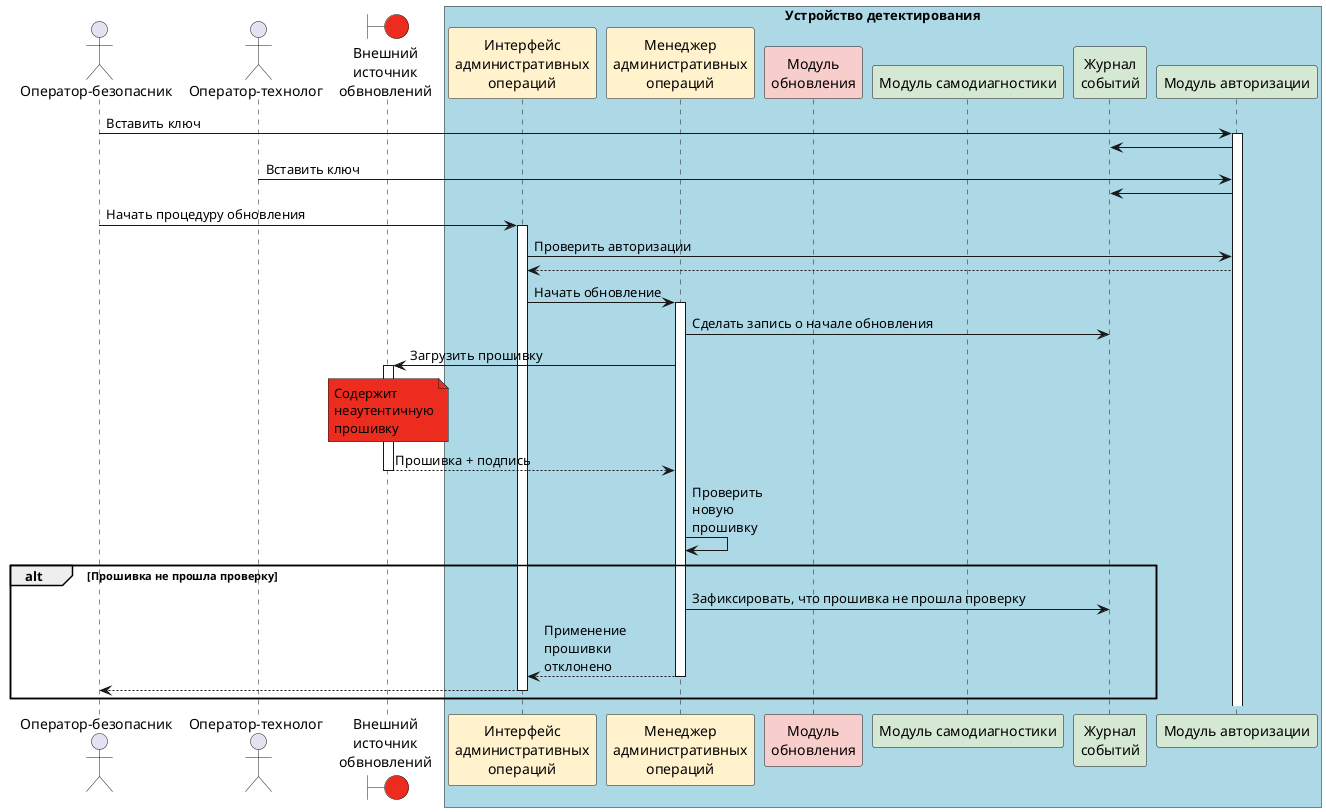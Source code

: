 @startuml Обновление настроек


actor "Оператор-безопасник" as so
actor "Оператор-технолог" as to
boundary "Внешний\nисточник\nобвновлений" as drive #eb2c1e
box "Устройство детектирования" #LightBlue
participant "Интерфейс\nадминистративных\nопераций" as aio #FFF2CC
participant "Менеджер\nадминистративных\nопераций" as manager #FFF2CC
participant "Модуль\nобновления" as updater #F8CECC
participant "Модуль самодиагностики" as selfdiag #D5E8D4
participant "Журнал\nсобытий" as journal #D5E8D4
participant "Модуль авторизации" as auth #D5E8D4
end box


so -> auth: Вставить ключ
activate auth
auth -> journal
to -> auth: Вставить ключ
auth -> journal

so -> aio: Начать процедуру обновления
activate aio
aio -> auth: Проверить авторизации
auth --> aio
aio -> manager: Начать обновление
activate manager
manager -> journal: Сделать запись о начале обновления
manager -> drive: Загрузить прошивку
activate drive
note over drive #eb2c1e: Содержит\nнеаутентичную\nпрошивку
drive --> manager: Прошивка + подпись
deactivate drive
manager -> manager: Проверить\nновую\nпрошивку
alt Прошивка не прошла проверку
    manager -> journal: Зафиксировать, что прошивка не прошла проверку
    manager --> aio: Применение\nпрошивки\nотклонено
    deactivate manager
    aio --> so
    deactivate aio
end



@enduml
